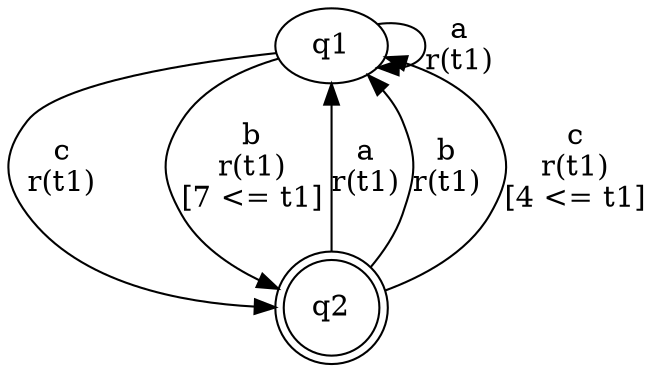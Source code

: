 digraph "tests_1/test28/solution200/solution" {
	q1[label=q1]
	q2[label=q2 shape=doublecircle]
	q1 -> q2[label="c\nr(t1)\n"]
	q2 -> q1[label="a\nr(t1)\n"]
	q2 -> q1[label="b\nr(t1)\n"]
	q2 -> q1[label="c\nr(t1)\n[4 <= t1]"]
	q1 -> q1[label="a\nr(t1)\n"]
	q1 -> q2[label="b\nr(t1)\n[7 <= t1]"]
}
